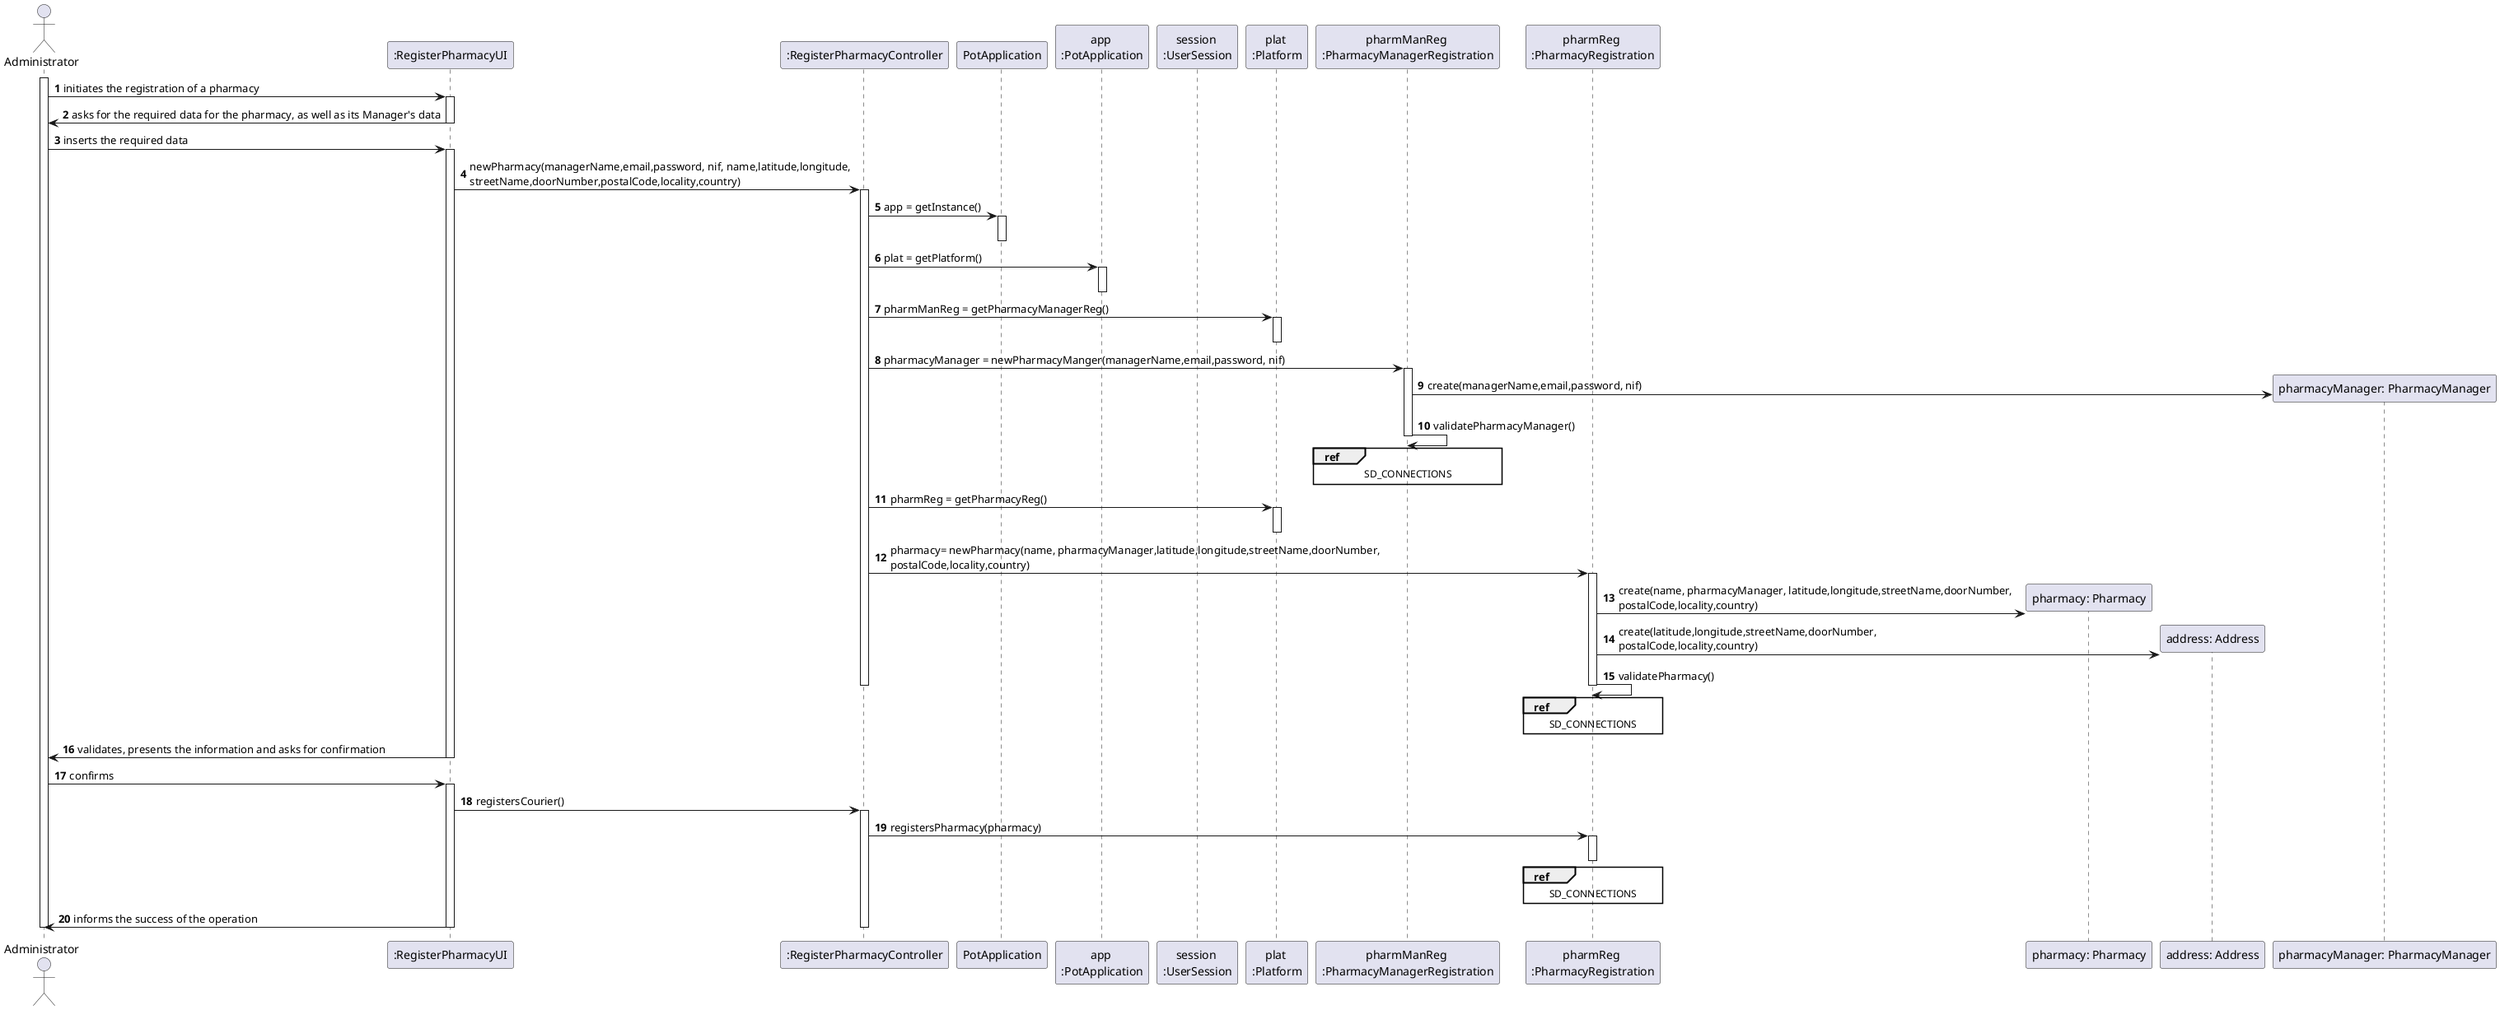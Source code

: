 @startuml
autonumber
actor "Administrator" as ADMIN

participant ":RegisterPharmacyUI" as UI
participant ":RegisterPharmacyController" as CTRL
participant "PotApplication" as PA
participant "app \n:PotApplication" as APA
participant "session \n:UserSession" as US
participant "plat \n:Platform" as PLAT
participant "pharmManReg \n:PharmacyManagerRegistration" as PMR
participant "pharmReg \n:PharmacyRegistration" as PR
participant "pharmacy: Pharmacy" as PH
participant "address: Address" as A
participant "pharmacyManager: PharmacyManager" as PM



activate ADMIN

ADMIN -> UI : initiates the registration of a pharmacy
activate UI
UI -> ADMIN : asks for the required data for the pharmacy, as well as its Manager's data
deactivate UI

ADMIN -> UI : inserts the required data
activate UI
UI -> CTRL : newPharmacy(managerName,email,password, nif, name,latitude,longitude,\nstreetName,doorNumber,postalCode,locality,country)
activate CTRL
CTRL -> PA : app = getInstance()
activate PA
deactivate PA
CTRL -> APA : plat = getPlatform()
activate APA
deactivate APA
CTRL -> PLAT : pharmManReg = getPharmacyManagerReg()
activate PLAT
deactivate PLAT
CTRL -> PMR : pharmacyManager = newPharmacyManger(managerName,email,password, nif)
activate PMR
PMR -> PM ** : create(managerName,email,password, nif)
PMR -> PMR : validatePharmacyManager()
ref over PMR
SD_CONNECTIONS
end ref
deactivate PMR
CTRL -> PLAT : pharmReg = getPharmacyReg()
activate PLAT
deactivate PLAT
CTRL -> PR : pharmacy= newPharmacy(name, pharmacyManager,latitude,longitude,streetName,doorNumber,\npostalCode,locality,country)
activate PR
PR -> PH ** : create(name, pharmacyManager, latitude,longitude,streetName,doorNumber,\npostalCode,locality,country)
PR -> A ** : create(latitude,longitude,streetName,doorNumber,\npostalCode,locality,country)
PR -> PR : validatePharmacy()
ref over PR
SD_CONNECTIONS
end ref
deactivate PR
deactivate CTRL


UI -> ADMIN : validates, presents the information and asks for confirmation
deactivate UI

ADMIN -> UI : confirms
activate UI
UI -> CTRL : registersCourier()
activate CTRL
CTRL -> PR : registersPharmacy(pharmacy)
activate PR
ref over PR
SD_CONNECTIONS
end ref
deactivate PR
UI -> ADMIN : informs the success of the operation
deactivate PR
deactivate CTRL
deactivate UI

deactivate ADMIN

@enduml

